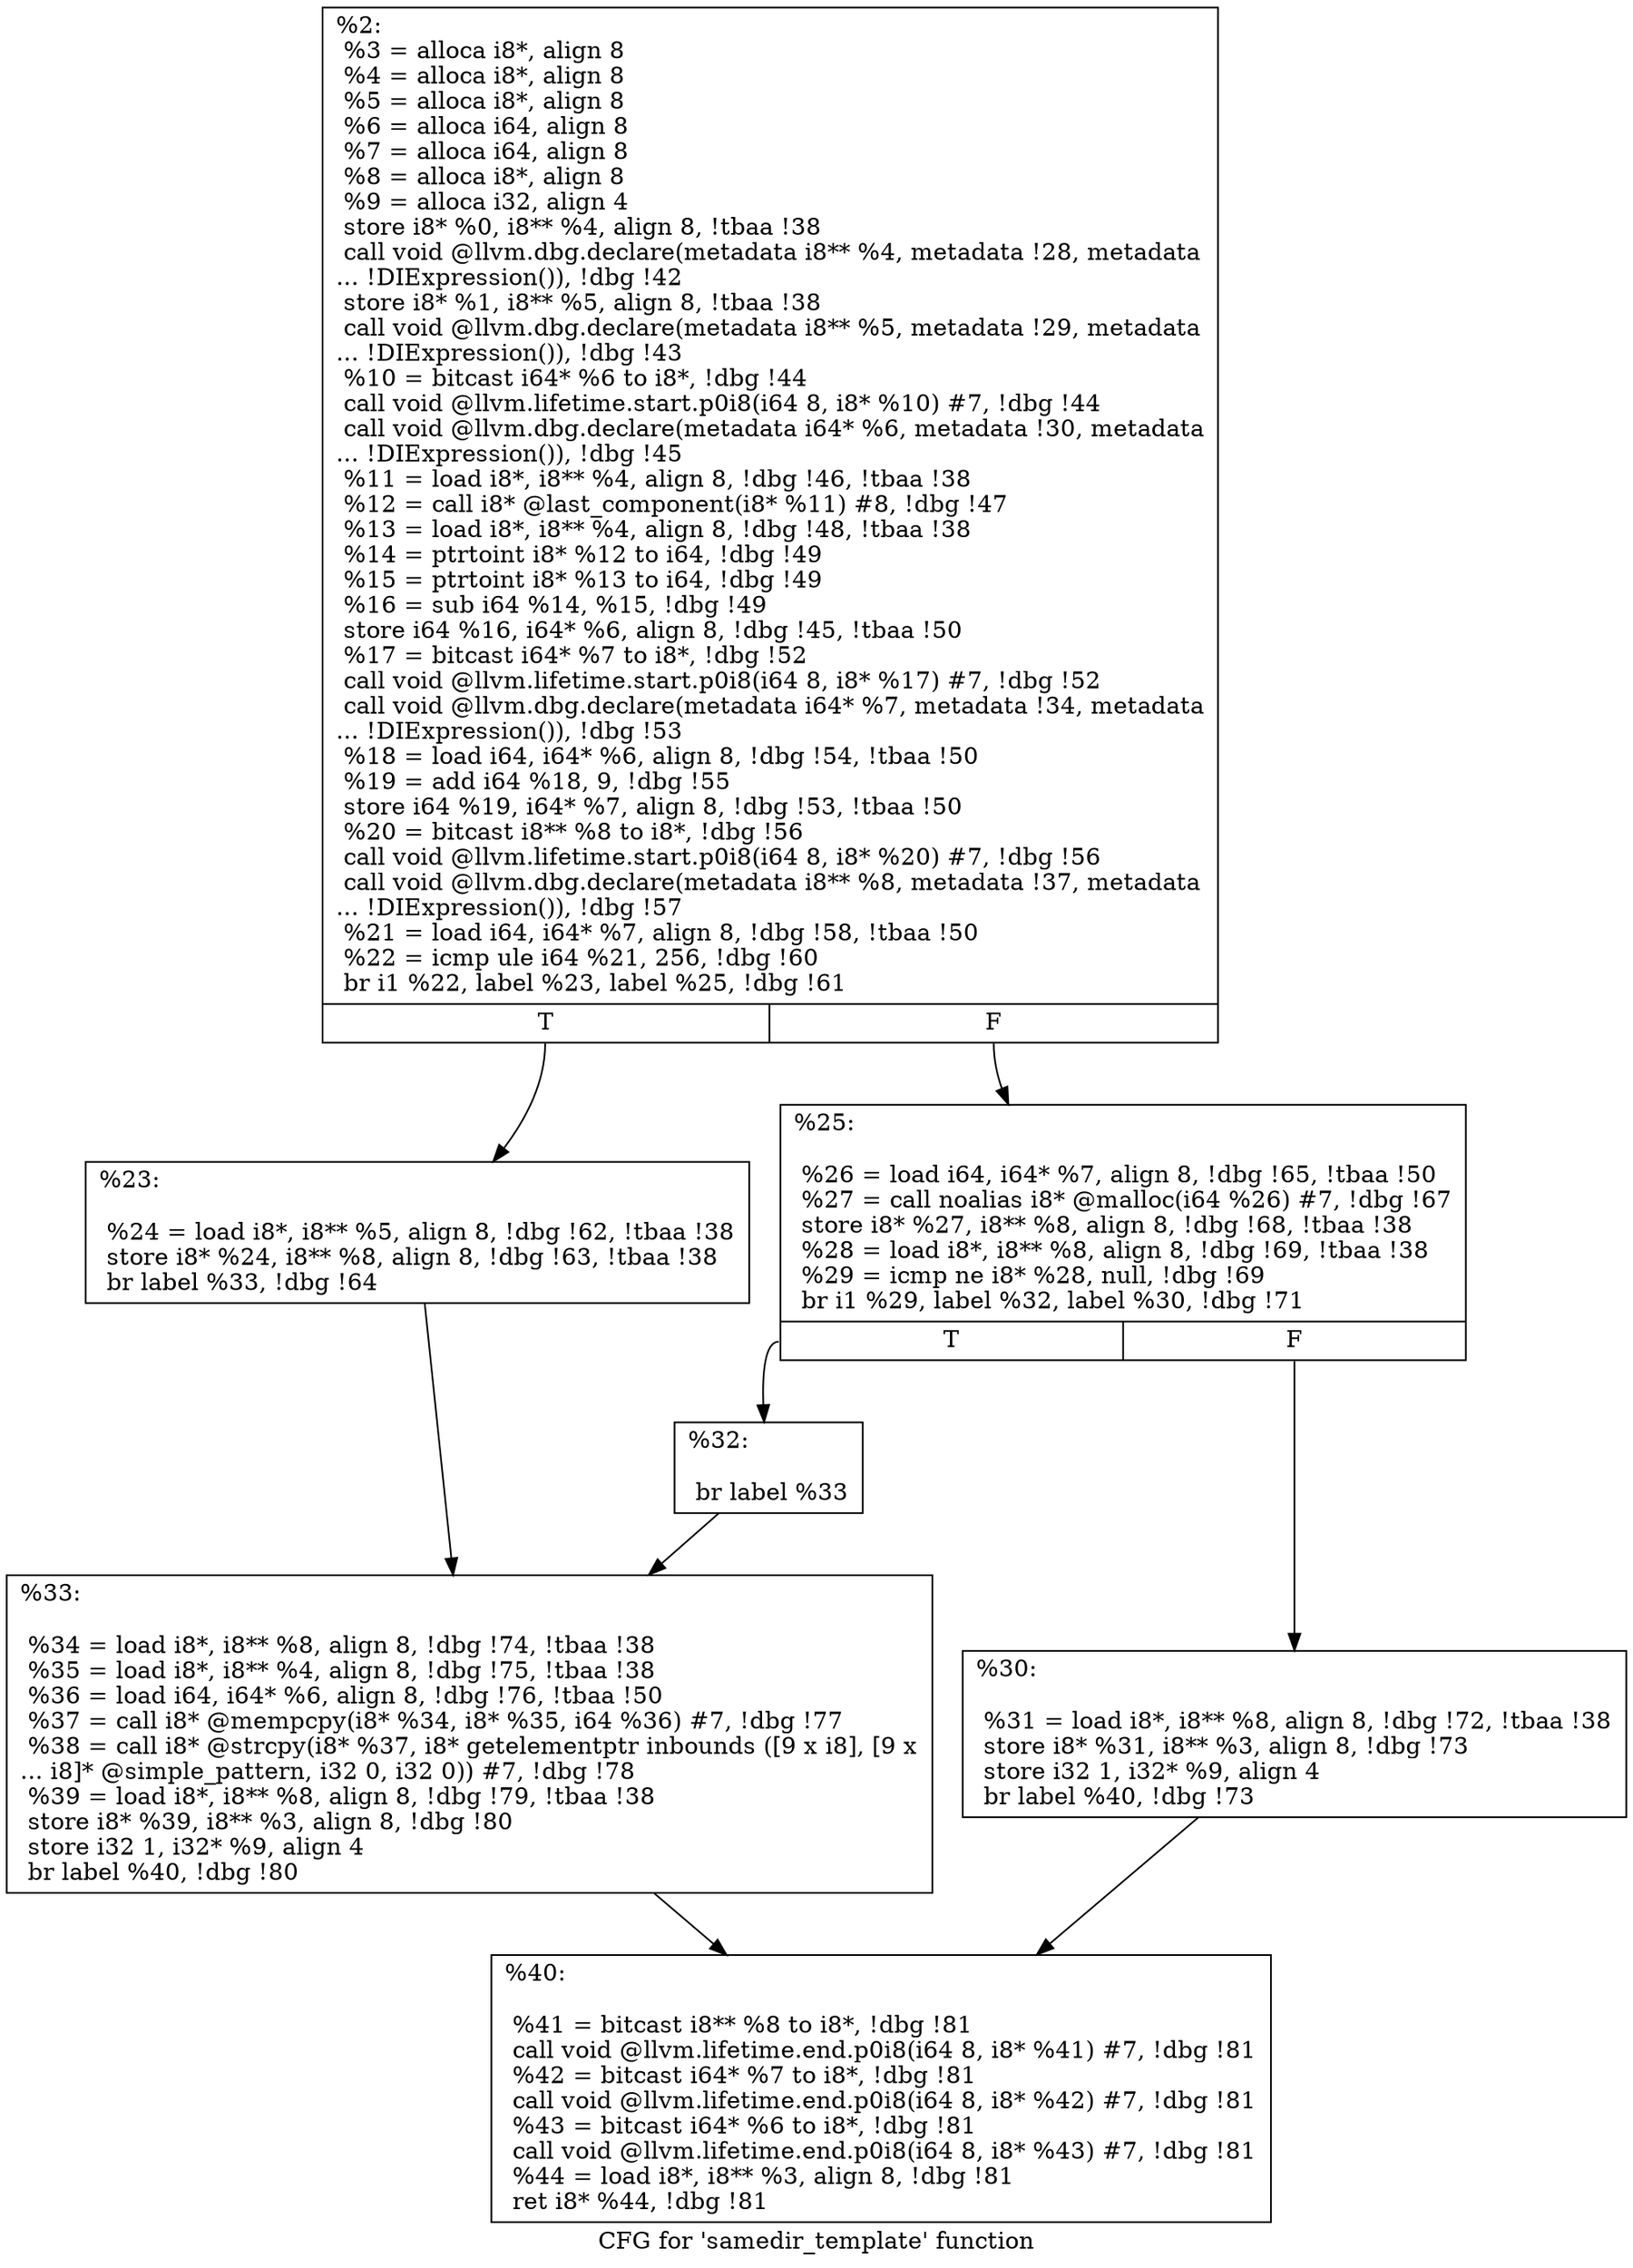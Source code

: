 digraph "CFG for 'samedir_template' function" {
	label="CFG for 'samedir_template' function";

	Node0x26cc400 [shape=record,label="{%2:\l  %3 = alloca i8*, align 8\l  %4 = alloca i8*, align 8\l  %5 = alloca i8*, align 8\l  %6 = alloca i64, align 8\l  %7 = alloca i64, align 8\l  %8 = alloca i8*, align 8\l  %9 = alloca i32, align 4\l  store i8* %0, i8** %4, align 8, !tbaa !38\l  call void @llvm.dbg.declare(metadata i8** %4, metadata !28, metadata\l... !DIExpression()), !dbg !42\l  store i8* %1, i8** %5, align 8, !tbaa !38\l  call void @llvm.dbg.declare(metadata i8** %5, metadata !29, metadata\l... !DIExpression()), !dbg !43\l  %10 = bitcast i64* %6 to i8*, !dbg !44\l  call void @llvm.lifetime.start.p0i8(i64 8, i8* %10) #7, !dbg !44\l  call void @llvm.dbg.declare(metadata i64* %6, metadata !30, metadata\l... !DIExpression()), !dbg !45\l  %11 = load i8*, i8** %4, align 8, !dbg !46, !tbaa !38\l  %12 = call i8* @last_component(i8* %11) #8, !dbg !47\l  %13 = load i8*, i8** %4, align 8, !dbg !48, !tbaa !38\l  %14 = ptrtoint i8* %12 to i64, !dbg !49\l  %15 = ptrtoint i8* %13 to i64, !dbg !49\l  %16 = sub i64 %14, %15, !dbg !49\l  store i64 %16, i64* %6, align 8, !dbg !45, !tbaa !50\l  %17 = bitcast i64* %7 to i8*, !dbg !52\l  call void @llvm.lifetime.start.p0i8(i64 8, i8* %17) #7, !dbg !52\l  call void @llvm.dbg.declare(metadata i64* %7, metadata !34, metadata\l... !DIExpression()), !dbg !53\l  %18 = load i64, i64* %6, align 8, !dbg !54, !tbaa !50\l  %19 = add i64 %18, 9, !dbg !55\l  store i64 %19, i64* %7, align 8, !dbg !53, !tbaa !50\l  %20 = bitcast i8** %8 to i8*, !dbg !56\l  call void @llvm.lifetime.start.p0i8(i64 8, i8* %20) #7, !dbg !56\l  call void @llvm.dbg.declare(metadata i8** %8, metadata !37, metadata\l... !DIExpression()), !dbg !57\l  %21 = load i64, i64* %7, align 8, !dbg !58, !tbaa !50\l  %22 = icmp ule i64 %21, 256, !dbg !60\l  br i1 %22, label %23, label %25, !dbg !61\l|{<s0>T|<s1>F}}"];
	Node0x26cc400:s0 -> Node0x26cd710;
	Node0x26cc400:s1 -> Node0x26cd760;
	Node0x26cd710 [shape=record,label="{%23:\l\l  %24 = load i8*, i8** %5, align 8, !dbg !62, !tbaa !38\l  store i8* %24, i8** %8, align 8, !dbg !63, !tbaa !38\l  br label %33, !dbg !64\l}"];
	Node0x26cd710 -> Node0x26cd850;
	Node0x26cd760 [shape=record,label="{%25:\l\l  %26 = load i64, i64* %7, align 8, !dbg !65, !tbaa !50\l  %27 = call noalias i8* @malloc(i64 %26) #7, !dbg !67\l  store i8* %27, i8** %8, align 8, !dbg !68, !tbaa !38\l  %28 = load i8*, i8** %8, align 8, !dbg !69, !tbaa !38\l  %29 = icmp ne i8* %28, null, !dbg !69\l  br i1 %29, label %32, label %30, !dbg !71\l|{<s0>T|<s1>F}}"];
	Node0x26cd760:s0 -> Node0x26cd800;
	Node0x26cd760:s1 -> Node0x26cd7b0;
	Node0x26cd7b0 [shape=record,label="{%30:\l\l  %31 = load i8*, i8** %8, align 8, !dbg !72, !tbaa !38\l  store i8* %31, i8** %3, align 8, !dbg !73\l  store i32 1, i32* %9, align 4\l  br label %40, !dbg !73\l}"];
	Node0x26cd7b0 -> Node0x26cd8a0;
	Node0x26cd800 [shape=record,label="{%32:\l\l  br label %33\l}"];
	Node0x26cd800 -> Node0x26cd850;
	Node0x26cd850 [shape=record,label="{%33:\l\l  %34 = load i8*, i8** %8, align 8, !dbg !74, !tbaa !38\l  %35 = load i8*, i8** %4, align 8, !dbg !75, !tbaa !38\l  %36 = load i64, i64* %6, align 8, !dbg !76, !tbaa !50\l  %37 = call i8* @mempcpy(i8* %34, i8* %35, i64 %36) #7, !dbg !77\l  %38 = call i8* @strcpy(i8* %37, i8* getelementptr inbounds ([9 x i8], [9 x\l... i8]* @simple_pattern, i32 0, i32 0)) #7, !dbg !78\l  %39 = load i8*, i8** %8, align 8, !dbg !79, !tbaa !38\l  store i8* %39, i8** %3, align 8, !dbg !80\l  store i32 1, i32* %9, align 4\l  br label %40, !dbg !80\l}"];
	Node0x26cd850 -> Node0x26cd8a0;
	Node0x26cd8a0 [shape=record,label="{%40:\l\l  %41 = bitcast i8** %8 to i8*, !dbg !81\l  call void @llvm.lifetime.end.p0i8(i64 8, i8* %41) #7, !dbg !81\l  %42 = bitcast i64* %7 to i8*, !dbg !81\l  call void @llvm.lifetime.end.p0i8(i64 8, i8* %42) #7, !dbg !81\l  %43 = bitcast i64* %6 to i8*, !dbg !81\l  call void @llvm.lifetime.end.p0i8(i64 8, i8* %43) #7, !dbg !81\l  %44 = load i8*, i8** %3, align 8, !dbg !81\l  ret i8* %44, !dbg !81\l}"];
}
